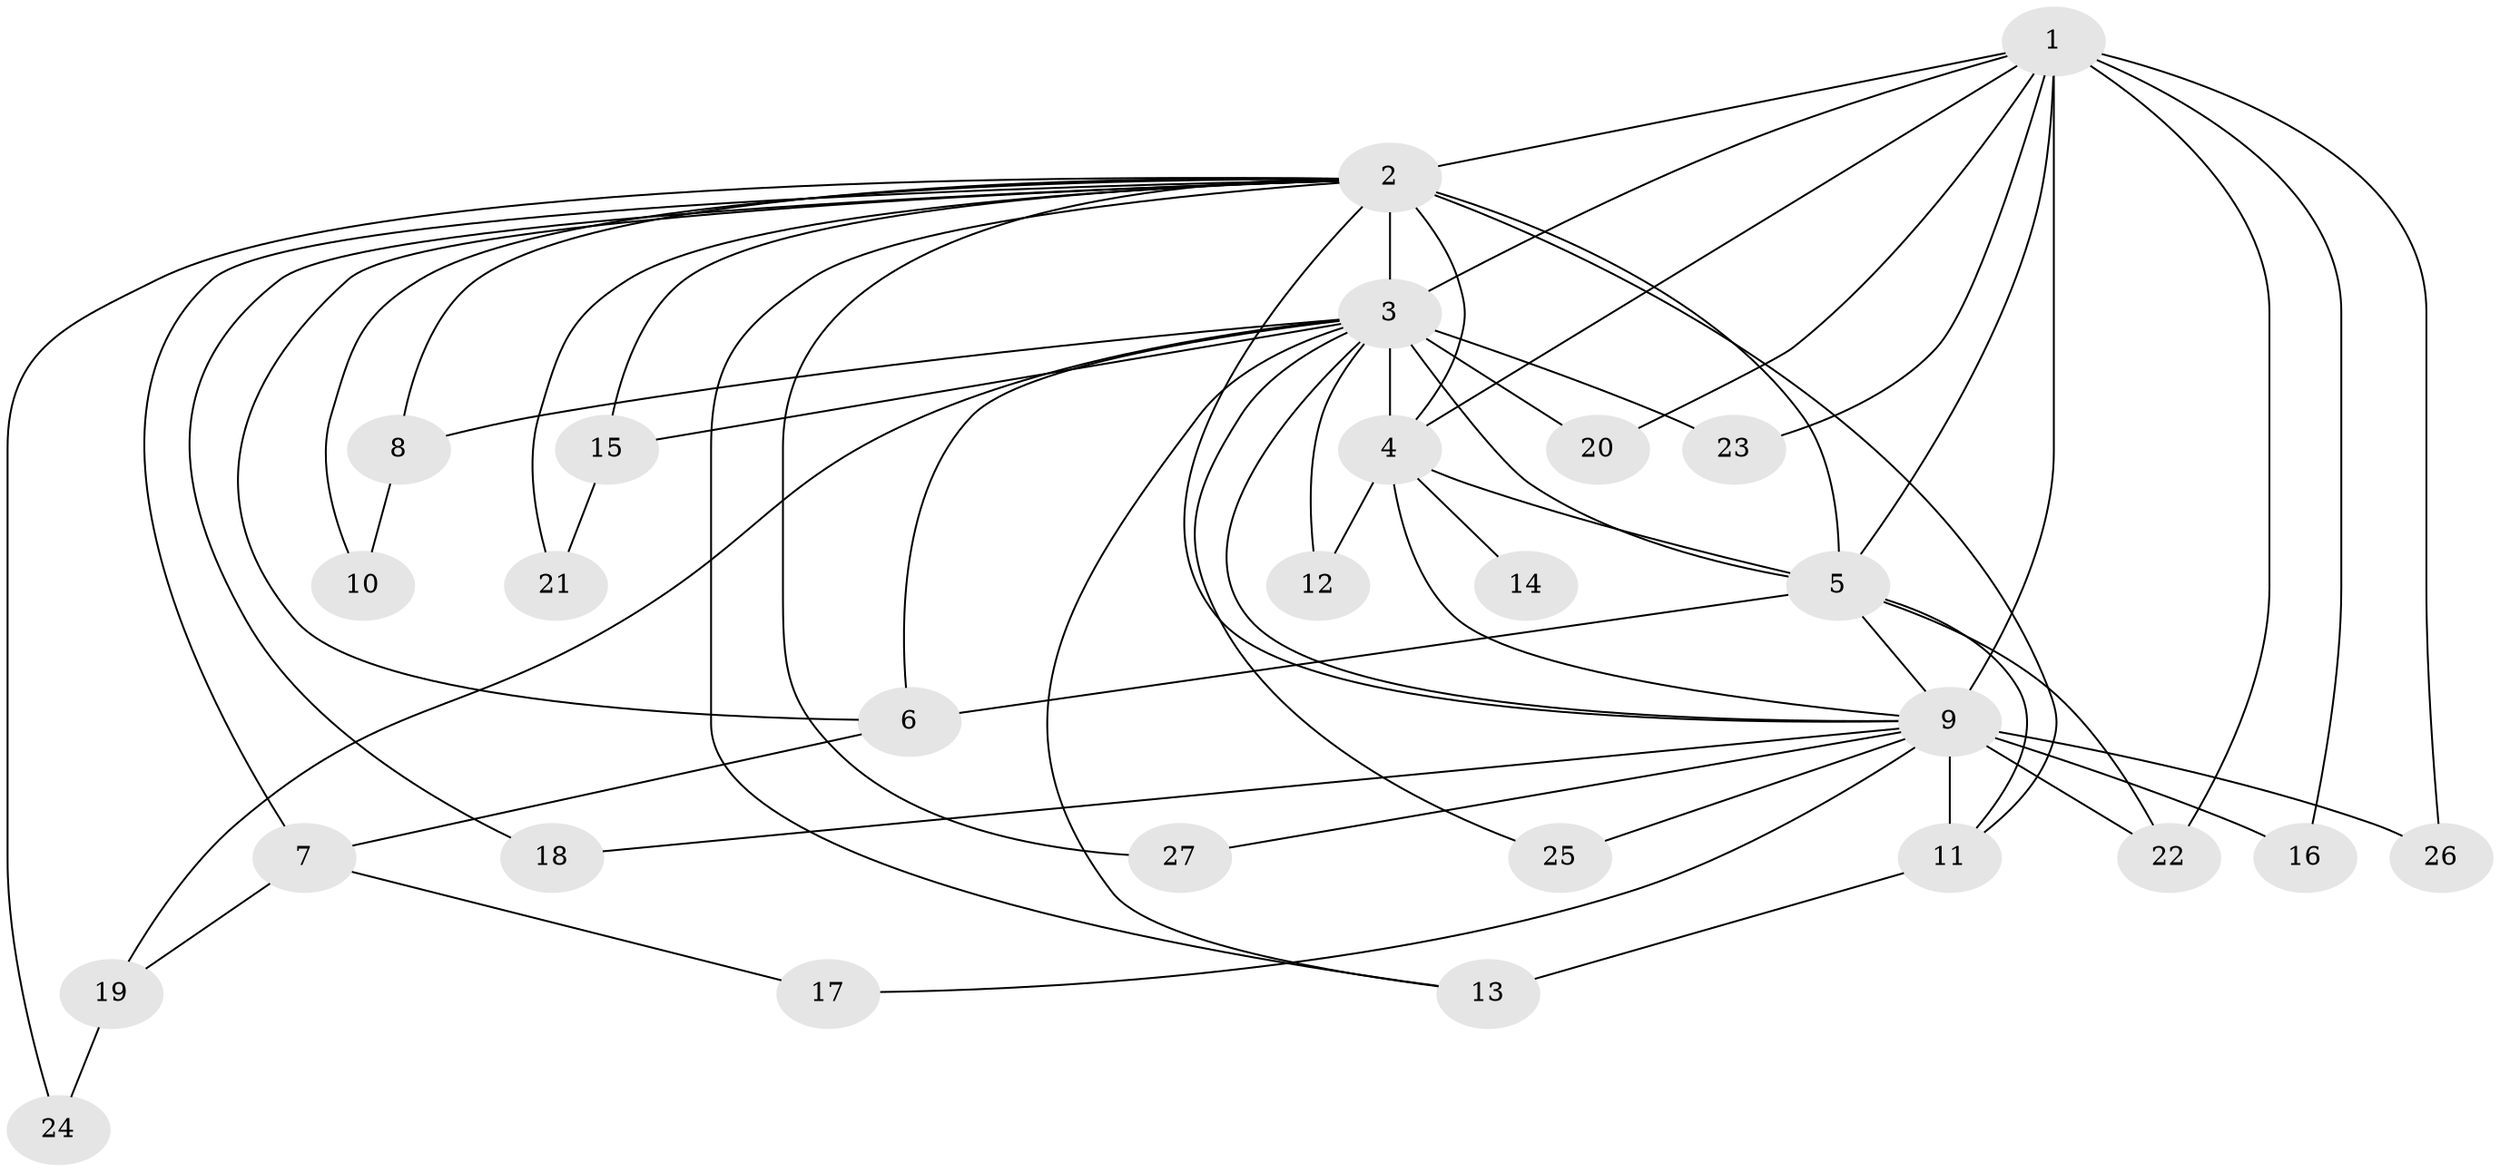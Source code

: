 // original degree distribution, {24: 0.018518518518518517, 12: 0.018518518518518517, 10: 0.018518518518518517, 20: 0.018518518518518517, 15: 0.05555555555555555, 13: 0.018518518518518517, 14: 0.018518518518518517, 19: 0.018518518518518517, 2: 0.5555555555555556, 3: 0.2037037037037037, 4: 0.037037037037037035, 8: 0.018518518518518517}
// Generated by graph-tools (version 1.1) at 2025/34/03/09/25 02:34:54]
// undirected, 27 vertices, 60 edges
graph export_dot {
graph [start="1"]
  node [color=gray90,style=filled];
  1;
  2;
  3;
  4;
  5;
  6;
  7;
  8;
  9;
  10;
  11;
  12;
  13;
  14;
  15;
  16;
  17;
  18;
  19;
  20;
  21;
  22;
  23;
  24;
  25;
  26;
  27;
  1 -- 2 [weight=6.0];
  1 -- 3 [weight=4.0];
  1 -- 4 [weight=3.0];
  1 -- 5 [weight=4.0];
  1 -- 9 [weight=13.0];
  1 -- 16 [weight=1.0];
  1 -- 20 [weight=1.0];
  1 -- 22 [weight=1.0];
  1 -- 23 [weight=1.0];
  1 -- 26 [weight=1.0];
  2 -- 3 [weight=6.0];
  2 -- 4 [weight=3.0];
  2 -- 5 [weight=6.0];
  2 -- 6 [weight=1.0];
  2 -- 7 [weight=1.0];
  2 -- 8 [weight=1.0];
  2 -- 9 [weight=4.0];
  2 -- 10 [weight=1.0];
  2 -- 11 [weight=3.0];
  2 -- 13 [weight=1.0];
  2 -- 15 [weight=1.0];
  2 -- 18 [weight=1.0];
  2 -- 21 [weight=1.0];
  2 -- 24 [weight=1.0];
  2 -- 27 [weight=1.0];
  3 -- 4 [weight=2.0];
  3 -- 5 [weight=4.0];
  3 -- 6 [weight=1.0];
  3 -- 8 [weight=1.0];
  3 -- 9 [weight=1.0];
  3 -- 12 [weight=1.0];
  3 -- 13 [weight=1.0];
  3 -- 15 [weight=1.0];
  3 -- 19 [weight=1.0];
  3 -- 20 [weight=1.0];
  3 -- 23 [weight=1.0];
  3 -- 25 [weight=1.0];
  4 -- 5 [weight=2.0];
  4 -- 9 [weight=2.0];
  4 -- 12 [weight=1.0];
  4 -- 14 [weight=1.0];
  5 -- 6 [weight=4.0];
  5 -- 9 [weight=2.0];
  5 -- 11 [weight=1.0];
  5 -- 22 [weight=2.0];
  6 -- 7 [weight=1.0];
  7 -- 17 [weight=1.0];
  7 -- 19 [weight=1.0];
  8 -- 10 [weight=1.0];
  9 -- 11 [weight=3.0];
  9 -- 16 [weight=1.0];
  9 -- 17 [weight=1.0];
  9 -- 18 [weight=1.0];
  9 -- 22 [weight=1.0];
  9 -- 25 [weight=1.0];
  9 -- 26 [weight=1.0];
  9 -- 27 [weight=1.0];
  11 -- 13 [weight=2.0];
  15 -- 21 [weight=1.0];
  19 -- 24 [weight=1.0];
}
